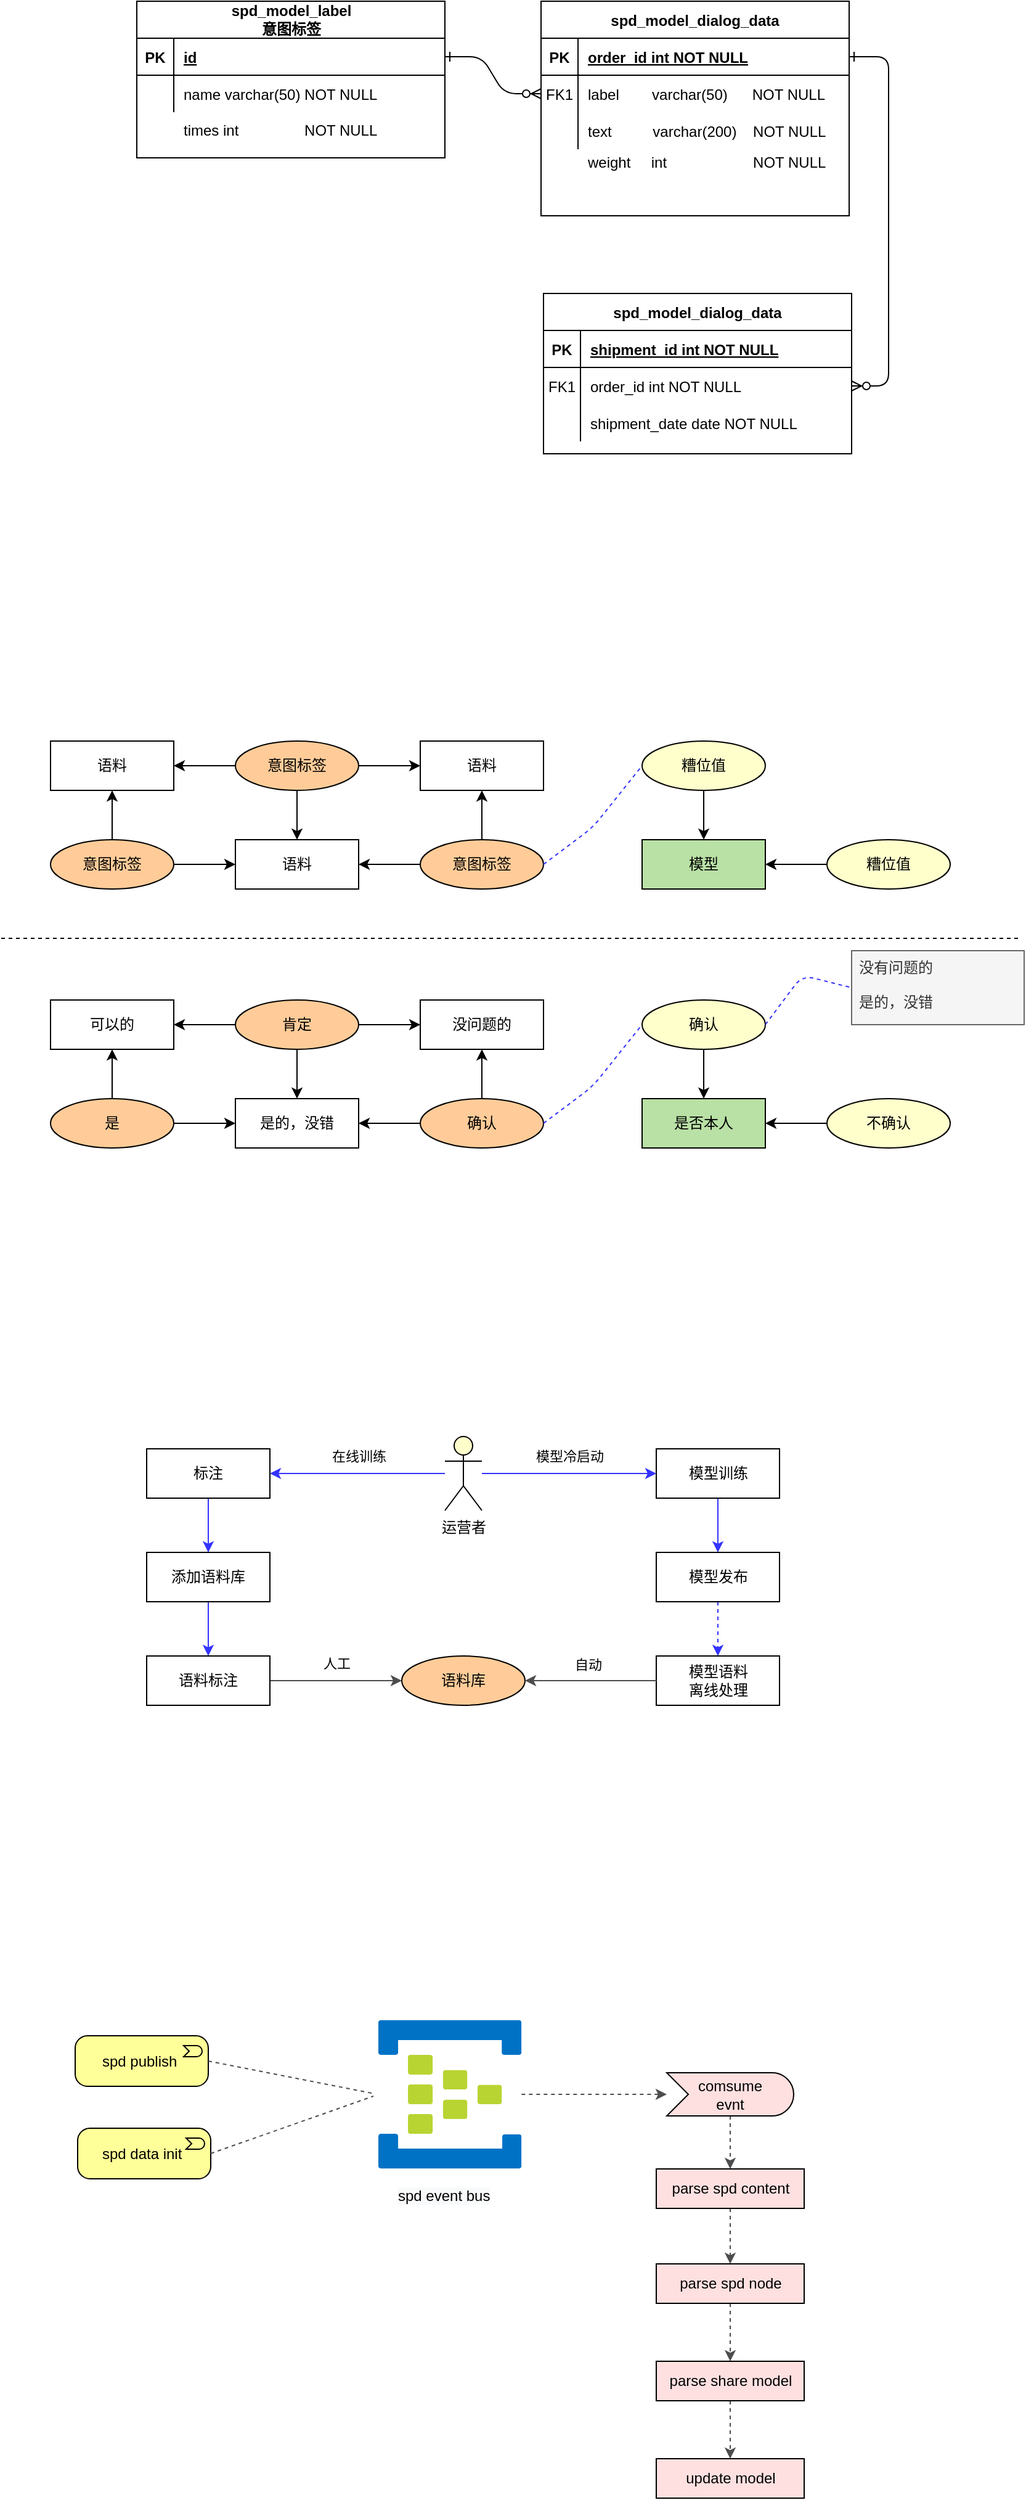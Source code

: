 <mxfile version="13.6.2" type="github">
  <diagram id="R2lEEEUBdFMjLlhIrx00" name="Page-1">
    <mxGraphModel dx="1426" dy="914" grid="0" gridSize="10" guides="1" tooltips="1" connect="1" arrows="1" fold="1" page="1" pageScale="1" pageWidth="850" pageHeight="1100" math="0" shadow="0" extFonts="Permanent Marker^https://fonts.googleapis.com/css?family=Permanent+Marker">
      <root>
        <mxCell id="0" />
        <mxCell id="1" parent="0" />
        <mxCell id="C-vyLk0tnHw3VtMMgP7b-1" value="" style="edgeStyle=entityRelationEdgeStyle;endArrow=ERzeroToMany;startArrow=ERone;endFill=1;startFill=0;" parent="1" source="C-vyLk0tnHw3VtMMgP7b-24" target="C-vyLk0tnHw3VtMMgP7b-6" edge="1">
          <mxGeometry width="100" height="100" relative="1" as="geometry">
            <mxPoint x="340" y="720" as="sourcePoint" />
            <mxPoint x="440" y="620" as="targetPoint" />
          </mxGeometry>
        </mxCell>
        <mxCell id="C-vyLk0tnHw3VtMMgP7b-12" value="" style="edgeStyle=entityRelationEdgeStyle;endArrow=ERzeroToMany;startArrow=ERone;endFill=1;startFill=0;" parent="1" source="C-vyLk0tnHw3VtMMgP7b-3" target="C-vyLk0tnHw3VtMMgP7b-17" edge="1">
          <mxGeometry width="100" height="100" relative="1" as="geometry">
            <mxPoint x="400" y="180" as="sourcePoint" />
            <mxPoint x="460" y="205" as="targetPoint" />
          </mxGeometry>
        </mxCell>
        <mxCell id="C-vyLk0tnHw3VtMMgP7b-23" value="spd_model_label&lt;br&gt;意图标签" style="shape=table;startSize=30;container=1;collapsible=1;childLayout=tableLayout;fixedRows=1;rowLines=0;fontStyle=1;align=center;resizeLast=1;spacing=5;spacingTop=0;html=1;spacingBottom=0;" parent="1" vertex="1">
          <mxGeometry x="120" y="120" width="250" height="127" as="geometry" />
        </mxCell>
        <mxCell id="C-vyLk0tnHw3VtMMgP7b-24" value="" style="shape=partialRectangle;collapsible=0;dropTarget=0;pointerEvents=0;fillColor=none;points=[[0,0.5],[1,0.5]];portConstraint=eastwest;top=0;left=0;right=0;bottom=1;" parent="C-vyLk0tnHw3VtMMgP7b-23" vertex="1">
          <mxGeometry y="30" width="250" height="30" as="geometry" />
        </mxCell>
        <mxCell id="C-vyLk0tnHw3VtMMgP7b-25" value="PK" style="shape=partialRectangle;overflow=hidden;connectable=0;fillColor=none;top=0;left=0;bottom=0;right=0;fontStyle=1;" parent="C-vyLk0tnHw3VtMMgP7b-24" vertex="1">
          <mxGeometry width="30" height="30" as="geometry" />
        </mxCell>
        <mxCell id="C-vyLk0tnHw3VtMMgP7b-26" value="id" style="shape=partialRectangle;overflow=hidden;connectable=0;fillColor=none;top=0;left=0;bottom=0;right=0;align=left;spacingLeft=6;fontStyle=5;" parent="C-vyLk0tnHw3VtMMgP7b-24" vertex="1">
          <mxGeometry x="30" width="220" height="30" as="geometry" />
        </mxCell>
        <mxCell id="C-vyLk0tnHw3VtMMgP7b-27" value="" style="shape=partialRectangle;collapsible=0;dropTarget=0;pointerEvents=0;fillColor=none;points=[[0,0.5],[1,0.5]];portConstraint=eastwest;top=0;left=0;right=0;bottom=0;" parent="C-vyLk0tnHw3VtMMgP7b-23" vertex="1">
          <mxGeometry y="60" width="250" height="30" as="geometry" />
        </mxCell>
        <mxCell id="C-vyLk0tnHw3VtMMgP7b-28" value="" style="shape=partialRectangle;overflow=hidden;connectable=0;fillColor=none;top=0;left=0;bottom=0;right=0;" parent="C-vyLk0tnHw3VtMMgP7b-27" vertex="1">
          <mxGeometry width="30" height="30" as="geometry" />
        </mxCell>
        <mxCell id="C-vyLk0tnHw3VtMMgP7b-29" value="name varchar(50) NOT NULL" style="shape=partialRectangle;overflow=hidden;connectable=0;fillColor=none;top=0;left=0;bottom=0;right=0;align=left;spacingLeft=6;" parent="C-vyLk0tnHw3VtMMgP7b-27" vertex="1">
          <mxGeometry x="30" width="220" height="30" as="geometry" />
        </mxCell>
        <mxCell id="Qva0CkF_LmBE52HRVxiL-1" value="语料" style="whiteSpace=wrap;html=1;align=center;" vertex="1" parent="1">
          <mxGeometry x="200" y="800" width="100" height="40" as="geometry" />
        </mxCell>
        <mxCell id="Qva0CkF_LmBE52HRVxiL-3" style="edgeStyle=orthogonalEdgeStyle;rounded=0;orthogonalLoop=1;jettySize=auto;html=1;exitX=0.5;exitY=1;exitDx=0;exitDy=0;" edge="1" parent="1" source="Qva0CkF_LmBE52HRVxiL-2" target="Qva0CkF_LmBE52HRVxiL-1">
          <mxGeometry relative="1" as="geometry" />
        </mxCell>
        <mxCell id="Qva0CkF_LmBE52HRVxiL-8" value="" style="edgeStyle=orthogonalEdgeStyle;rounded=0;orthogonalLoop=1;jettySize=auto;html=1;" edge="1" parent="1" source="Qva0CkF_LmBE52HRVxiL-2" target="Qva0CkF_LmBE52HRVxiL-6">
          <mxGeometry relative="1" as="geometry" />
        </mxCell>
        <mxCell id="Qva0CkF_LmBE52HRVxiL-10" value="" style="edgeStyle=orthogonalEdgeStyle;rounded=0;orthogonalLoop=1;jettySize=auto;html=1;" edge="1" parent="1" source="Qva0CkF_LmBE52HRVxiL-2" target="Qva0CkF_LmBE52HRVxiL-9">
          <mxGeometry relative="1" as="geometry" />
        </mxCell>
        <mxCell id="Qva0CkF_LmBE52HRVxiL-2" value="意图标签" style="ellipse;whiteSpace=wrap;html=1;align=center;fillColor=#FFCC99;" vertex="1" parent="1">
          <mxGeometry x="200" y="720" width="100" height="40" as="geometry" />
        </mxCell>
        <mxCell id="Qva0CkF_LmBE52HRVxiL-5" value="" style="edgeStyle=orthogonalEdgeStyle;rounded=0;orthogonalLoop=1;jettySize=auto;html=1;" edge="1" parent="1" source="Qva0CkF_LmBE52HRVxiL-4" target="Qva0CkF_LmBE52HRVxiL-1">
          <mxGeometry relative="1" as="geometry" />
        </mxCell>
        <mxCell id="Qva0CkF_LmBE52HRVxiL-11" value="" style="edgeStyle=orthogonalEdgeStyle;rounded=0;orthogonalLoop=1;jettySize=auto;html=1;" edge="1" parent="1" source="Qva0CkF_LmBE52HRVxiL-4" target="Qva0CkF_LmBE52HRVxiL-9">
          <mxGeometry relative="1" as="geometry" />
        </mxCell>
        <mxCell id="Qva0CkF_LmBE52HRVxiL-4" value="意图标签" style="ellipse;whiteSpace=wrap;html=1;align=center;fillColor=#FFCC99;" vertex="1" parent="1">
          <mxGeometry x="350" y="800" width="100" height="40" as="geometry" />
        </mxCell>
        <mxCell id="Qva0CkF_LmBE52HRVxiL-6" value="语料" style="whiteSpace=wrap;html=1;align=center;" vertex="1" parent="1">
          <mxGeometry x="50" y="720" width="100" height="40" as="geometry" />
        </mxCell>
        <mxCell id="Qva0CkF_LmBE52HRVxiL-9" value="语料" style="whiteSpace=wrap;html=1;align=center;" vertex="1" parent="1">
          <mxGeometry x="350" y="720" width="100" height="40" as="geometry" />
        </mxCell>
        <mxCell id="Qva0CkF_LmBE52HRVxiL-13" value="" style="edgeStyle=orthogonalEdgeStyle;rounded=0;orthogonalLoop=1;jettySize=auto;html=1;" edge="1" parent="1" source="Qva0CkF_LmBE52HRVxiL-12" target="Qva0CkF_LmBE52HRVxiL-1">
          <mxGeometry relative="1" as="geometry" />
        </mxCell>
        <mxCell id="Qva0CkF_LmBE52HRVxiL-14" value="" style="edgeStyle=orthogonalEdgeStyle;rounded=0;orthogonalLoop=1;jettySize=auto;html=1;" edge="1" parent="1" source="Qva0CkF_LmBE52HRVxiL-12" target="Qva0CkF_LmBE52HRVxiL-6">
          <mxGeometry relative="1" as="geometry" />
        </mxCell>
        <mxCell id="Qva0CkF_LmBE52HRVxiL-12" value="意图标签" style="ellipse;whiteSpace=wrap;html=1;align=center;fillColor=#FFCC99;" vertex="1" parent="1">
          <mxGeometry x="50" y="800" width="100" height="40" as="geometry" />
        </mxCell>
        <mxCell id="Qva0CkF_LmBE52HRVxiL-15" value="是的，没错" style="whiteSpace=wrap;html=1;align=center;" vertex="1" parent="1">
          <mxGeometry x="200" y="1010" width="100" height="40" as="geometry" />
        </mxCell>
        <mxCell id="Qva0CkF_LmBE52HRVxiL-16" style="edgeStyle=orthogonalEdgeStyle;rounded=0;orthogonalLoop=1;jettySize=auto;html=1;exitX=0.5;exitY=1;exitDx=0;exitDy=0;" edge="1" parent="1" source="Qva0CkF_LmBE52HRVxiL-19" target="Qva0CkF_LmBE52HRVxiL-15">
          <mxGeometry relative="1" as="geometry" />
        </mxCell>
        <mxCell id="Qva0CkF_LmBE52HRVxiL-17" value="" style="edgeStyle=orthogonalEdgeStyle;rounded=0;orthogonalLoop=1;jettySize=auto;html=1;" edge="1" parent="1" source="Qva0CkF_LmBE52HRVxiL-19" target="Qva0CkF_LmBE52HRVxiL-23">
          <mxGeometry relative="1" as="geometry" />
        </mxCell>
        <mxCell id="Qva0CkF_LmBE52HRVxiL-18" value="" style="edgeStyle=orthogonalEdgeStyle;rounded=0;orthogonalLoop=1;jettySize=auto;html=1;" edge="1" parent="1" source="Qva0CkF_LmBE52HRVxiL-19" target="Qva0CkF_LmBE52HRVxiL-24">
          <mxGeometry relative="1" as="geometry" />
        </mxCell>
        <mxCell id="Qva0CkF_LmBE52HRVxiL-19" value="肯定" style="ellipse;whiteSpace=wrap;html=1;align=center;fillColor=#FFCC99;" vertex="1" parent="1">
          <mxGeometry x="200" y="930" width="100" height="40" as="geometry" />
        </mxCell>
        <mxCell id="Qva0CkF_LmBE52HRVxiL-20" value="" style="edgeStyle=orthogonalEdgeStyle;rounded=0;orthogonalLoop=1;jettySize=auto;html=1;" edge="1" parent="1" source="Qva0CkF_LmBE52HRVxiL-22" target="Qva0CkF_LmBE52HRVxiL-15">
          <mxGeometry relative="1" as="geometry" />
        </mxCell>
        <mxCell id="Qva0CkF_LmBE52HRVxiL-21" value="" style="edgeStyle=orthogonalEdgeStyle;rounded=0;orthogonalLoop=1;jettySize=auto;html=1;" edge="1" parent="1" source="Qva0CkF_LmBE52HRVxiL-22" target="Qva0CkF_LmBE52HRVxiL-24">
          <mxGeometry relative="1" as="geometry" />
        </mxCell>
        <mxCell id="Qva0CkF_LmBE52HRVxiL-22" value="确认" style="ellipse;whiteSpace=wrap;html=1;align=center;fillColor=#FFCC99;" vertex="1" parent="1">
          <mxGeometry x="350" y="1010" width="100" height="40" as="geometry" />
        </mxCell>
        <mxCell id="Qva0CkF_LmBE52HRVxiL-23" value="可以的" style="whiteSpace=wrap;html=1;align=center;" vertex="1" parent="1">
          <mxGeometry x="50" y="930" width="100" height="40" as="geometry" />
        </mxCell>
        <mxCell id="Qva0CkF_LmBE52HRVxiL-24" value="没问题的" style="whiteSpace=wrap;html=1;align=center;" vertex="1" parent="1">
          <mxGeometry x="350" y="930" width="100" height="40" as="geometry" />
        </mxCell>
        <mxCell id="Qva0CkF_LmBE52HRVxiL-25" value="" style="edgeStyle=orthogonalEdgeStyle;rounded=0;orthogonalLoop=1;jettySize=auto;html=1;" edge="1" parent="1" source="Qva0CkF_LmBE52HRVxiL-27" target="Qva0CkF_LmBE52HRVxiL-15">
          <mxGeometry relative="1" as="geometry" />
        </mxCell>
        <mxCell id="Qva0CkF_LmBE52HRVxiL-26" value="" style="edgeStyle=orthogonalEdgeStyle;rounded=0;orthogonalLoop=1;jettySize=auto;html=1;" edge="1" parent="1" source="Qva0CkF_LmBE52HRVxiL-27" target="Qva0CkF_LmBE52HRVxiL-23">
          <mxGeometry relative="1" as="geometry" />
        </mxCell>
        <mxCell id="Qva0CkF_LmBE52HRVxiL-27" value="是" style="ellipse;whiteSpace=wrap;html=1;align=center;fillColor=#FFCC99;" vertex="1" parent="1">
          <mxGeometry x="50" y="1010" width="100" height="40" as="geometry" />
        </mxCell>
        <mxCell id="Qva0CkF_LmBE52HRVxiL-28" value="" style="endArrow=none;dashed=1;html=1;" edge="1" parent="1">
          <mxGeometry width="50" height="50" relative="1" as="geometry">
            <mxPoint x="10" y="880" as="sourcePoint" />
            <mxPoint x="837" y="880" as="targetPoint" />
          </mxGeometry>
        </mxCell>
        <mxCell id="Qva0CkF_LmBE52HRVxiL-29" value="模型" style="whiteSpace=wrap;html=1;align=center;fillColor=#B9E0A5;" vertex="1" parent="1">
          <mxGeometry x="530" y="800" width="100" height="40" as="geometry" />
        </mxCell>
        <mxCell id="Qva0CkF_LmBE52HRVxiL-31" value="" style="edgeStyle=orthogonalEdgeStyle;rounded=0;orthogonalLoop=1;jettySize=auto;html=1;" edge="1" parent="1" source="Qva0CkF_LmBE52HRVxiL-30" target="Qva0CkF_LmBE52HRVxiL-29">
          <mxGeometry relative="1" as="geometry" />
        </mxCell>
        <mxCell id="Qva0CkF_LmBE52HRVxiL-30" value="糟位值" style="ellipse;whiteSpace=wrap;html=1;align=center;fillColor=#FFFFCC;" vertex="1" parent="1">
          <mxGeometry x="530" y="720" width="100" height="40" as="geometry" />
        </mxCell>
        <mxCell id="Qva0CkF_LmBE52HRVxiL-36" value="" style="edgeStyle=orthogonalEdgeStyle;rounded=0;orthogonalLoop=1;jettySize=auto;html=1;" edge="1" parent="1" source="Qva0CkF_LmBE52HRVxiL-34" target="Qva0CkF_LmBE52HRVxiL-29">
          <mxGeometry relative="1" as="geometry" />
        </mxCell>
        <mxCell id="Qva0CkF_LmBE52HRVxiL-34" value="糟位值" style="ellipse;whiteSpace=wrap;html=1;align=center;fillColor=#FFFFCC;" vertex="1" parent="1">
          <mxGeometry x="680" y="800" width="100" height="40" as="geometry" />
        </mxCell>
        <mxCell id="Qva0CkF_LmBE52HRVxiL-37" value="" style="endArrow=none;dashed=1;html=1;entryX=0;entryY=0.5;entryDx=0;entryDy=0;exitX=1;exitY=0.5;exitDx=0;exitDy=0;strokeColor=#3333FF;" edge="1" parent="1" source="Qva0CkF_LmBE52HRVxiL-4" target="Qva0CkF_LmBE52HRVxiL-30">
          <mxGeometry width="50" height="50" relative="1" as="geometry">
            <mxPoint x="470" y="860" as="sourcePoint" />
            <mxPoint x="300" y="830" as="targetPoint" />
            <Array as="points">
              <mxPoint x="490" y="790" />
            </Array>
          </mxGeometry>
        </mxCell>
        <mxCell id="Qva0CkF_LmBE52HRVxiL-38" value="是否本人" style="whiteSpace=wrap;html=1;align=center;fillColor=#B9E0A5;" vertex="1" parent="1">
          <mxGeometry x="530" y="1010" width="100" height="40" as="geometry" />
        </mxCell>
        <mxCell id="Qva0CkF_LmBE52HRVxiL-39" value="" style="edgeStyle=orthogonalEdgeStyle;rounded=0;orthogonalLoop=1;jettySize=auto;html=1;" edge="1" parent="1" source="Qva0CkF_LmBE52HRVxiL-40" target="Qva0CkF_LmBE52HRVxiL-38">
          <mxGeometry relative="1" as="geometry" />
        </mxCell>
        <mxCell id="Qva0CkF_LmBE52HRVxiL-40" value="确认" style="ellipse;whiteSpace=wrap;html=1;align=center;fillColor=#FFFFCC;" vertex="1" parent="1">
          <mxGeometry x="530" y="930" width="100" height="40" as="geometry" />
        </mxCell>
        <mxCell id="Qva0CkF_LmBE52HRVxiL-41" value="" style="edgeStyle=orthogonalEdgeStyle;rounded=0;orthogonalLoop=1;jettySize=auto;html=1;" edge="1" parent="1" source="Qva0CkF_LmBE52HRVxiL-42" target="Qva0CkF_LmBE52HRVxiL-38">
          <mxGeometry relative="1" as="geometry" />
        </mxCell>
        <mxCell id="Qva0CkF_LmBE52HRVxiL-42" value="不确认" style="ellipse;whiteSpace=wrap;html=1;align=center;fillColor=#FFFFCC;" vertex="1" parent="1">
          <mxGeometry x="680" y="1010" width="100" height="40" as="geometry" />
        </mxCell>
        <mxCell id="Qva0CkF_LmBE52HRVxiL-43" value="" style="endArrow=none;dashed=1;html=1;entryX=0;entryY=0.5;entryDx=0;entryDy=0;exitX=1;exitY=0.5;exitDx=0;exitDy=0;strokeColor=#3333FF;" edge="1" parent="1">
          <mxGeometry width="50" height="50" relative="1" as="geometry">
            <mxPoint x="450" y="1030" as="sourcePoint" />
            <mxPoint x="530" y="950" as="targetPoint" />
            <Array as="points">
              <mxPoint x="490" y="1000" />
            </Array>
          </mxGeometry>
        </mxCell>
        <mxCell id="Qva0CkF_LmBE52HRVxiL-44" value="没有问题的&#xa;&#xa;是的，没错" style="text;strokeColor=#666666;fillColor=#f5f5f5;spacingLeft=4;spacingRight=4;overflow=hidden;rotatable=0;points=[[0,0.5],[1,0.5]];portConstraint=eastwest;fontSize=12;fontColor=#333333;" vertex="1" parent="1">
          <mxGeometry x="700" y="890" width="140" height="60" as="geometry" />
        </mxCell>
        <mxCell id="Qva0CkF_LmBE52HRVxiL-45" value="" style="endArrow=none;dashed=1;html=1;entryX=0;entryY=0.5;entryDx=0;entryDy=0;exitX=1;exitY=0.5;exitDx=0;exitDy=0;strokeColor=#3333FF;" edge="1" parent="1" source="Qva0CkF_LmBE52HRVxiL-40" target="Qva0CkF_LmBE52HRVxiL-44">
          <mxGeometry width="50" height="50" relative="1" as="geometry">
            <mxPoint x="620" y="940" as="sourcePoint" />
            <mxPoint x="700" y="860" as="targetPoint" />
            <Array as="points">
              <mxPoint x="660" y="910" />
            </Array>
          </mxGeometry>
        </mxCell>
        <mxCell id="Qva0CkF_LmBE52HRVxiL-52" value="" style="edgeStyle=orthogonalEdgeStyle;rounded=0;orthogonalLoop=1;jettySize=auto;html=1;strokeColor=#3333FF;" edge="1" parent="1" source="Qva0CkF_LmBE52HRVxiL-46" target="Qva0CkF_LmBE52HRVxiL-51">
          <mxGeometry relative="1" as="geometry" />
        </mxCell>
        <mxCell id="C-vyLk0tnHw3VtMMgP7b-13" value="spd_model_dialog_data" style="shape=table;startSize=30;container=1;collapsible=1;childLayout=tableLayout;fixedRows=1;rowLines=0;fontStyle=1;align=center;resizeLast=1;" parent="1" vertex="1">
          <mxGeometry x="450" y="357" width="250" height="130" as="geometry" />
        </mxCell>
        <mxCell id="C-vyLk0tnHw3VtMMgP7b-14" value="" style="shape=partialRectangle;collapsible=0;dropTarget=0;pointerEvents=0;fillColor=none;points=[[0,0.5],[1,0.5]];portConstraint=eastwest;top=0;left=0;right=0;bottom=1;" parent="C-vyLk0tnHw3VtMMgP7b-13" vertex="1">
          <mxGeometry y="30" width="250" height="30" as="geometry" />
        </mxCell>
        <mxCell id="C-vyLk0tnHw3VtMMgP7b-15" value="PK" style="shape=partialRectangle;overflow=hidden;connectable=0;fillColor=none;top=0;left=0;bottom=0;right=0;fontStyle=1;" parent="C-vyLk0tnHw3VtMMgP7b-14" vertex="1">
          <mxGeometry width="30" height="30" as="geometry" />
        </mxCell>
        <mxCell id="C-vyLk0tnHw3VtMMgP7b-16" value="shipment_id int NOT NULL " style="shape=partialRectangle;overflow=hidden;connectable=0;fillColor=none;top=0;left=0;bottom=0;right=0;align=left;spacingLeft=6;fontStyle=5;" parent="C-vyLk0tnHw3VtMMgP7b-14" vertex="1">
          <mxGeometry x="30" width="220" height="30" as="geometry" />
        </mxCell>
        <mxCell id="C-vyLk0tnHw3VtMMgP7b-17" value="" style="shape=partialRectangle;collapsible=0;dropTarget=0;pointerEvents=0;fillColor=none;points=[[0,0.5],[1,0.5]];portConstraint=eastwest;top=0;left=0;right=0;bottom=0;" parent="C-vyLk0tnHw3VtMMgP7b-13" vertex="1">
          <mxGeometry y="60" width="250" height="30" as="geometry" />
        </mxCell>
        <mxCell id="C-vyLk0tnHw3VtMMgP7b-18" value="FK1" style="shape=partialRectangle;overflow=hidden;connectable=0;fillColor=none;top=0;left=0;bottom=0;right=0;" parent="C-vyLk0tnHw3VtMMgP7b-17" vertex="1">
          <mxGeometry width="30" height="30" as="geometry" />
        </mxCell>
        <mxCell id="C-vyLk0tnHw3VtMMgP7b-19" value="order_id int NOT NULL" style="shape=partialRectangle;overflow=hidden;connectable=0;fillColor=none;top=0;left=0;bottom=0;right=0;align=left;spacingLeft=6;" parent="C-vyLk0tnHw3VtMMgP7b-17" vertex="1">
          <mxGeometry x="30" width="220" height="30" as="geometry" />
        </mxCell>
        <mxCell id="C-vyLk0tnHw3VtMMgP7b-20" value="" style="shape=partialRectangle;collapsible=0;dropTarget=0;pointerEvents=0;fillColor=none;points=[[0,0.5],[1,0.5]];portConstraint=eastwest;top=0;left=0;right=0;bottom=0;" parent="C-vyLk0tnHw3VtMMgP7b-13" vertex="1">
          <mxGeometry y="90" width="250" height="30" as="geometry" />
        </mxCell>
        <mxCell id="C-vyLk0tnHw3VtMMgP7b-21" value="" style="shape=partialRectangle;overflow=hidden;connectable=0;fillColor=none;top=0;left=0;bottom=0;right=0;" parent="C-vyLk0tnHw3VtMMgP7b-20" vertex="1">
          <mxGeometry width="30" height="30" as="geometry" />
        </mxCell>
        <mxCell id="C-vyLk0tnHw3VtMMgP7b-22" value="shipment_date date NOT NULL" style="shape=partialRectangle;overflow=hidden;connectable=0;fillColor=none;top=0;left=0;bottom=0;right=0;align=left;spacingLeft=6;" parent="C-vyLk0tnHw3VtMMgP7b-20" vertex="1">
          <mxGeometry x="30" width="220" height="30" as="geometry" />
        </mxCell>
        <mxCell id="C-vyLk0tnHw3VtMMgP7b-2" value="spd_model_dialog_data" style="shape=table;startSize=30;container=1;collapsible=1;childLayout=tableLayout;fixedRows=1;rowLines=0;fontStyle=1;align=center;resizeLast=1;" parent="1" vertex="1">
          <mxGeometry x="448" y="120" width="250" height="174" as="geometry">
            <mxRectangle x="448" y="120" width="164" height="30" as="alternateBounds" />
          </mxGeometry>
        </mxCell>
        <mxCell id="C-vyLk0tnHw3VtMMgP7b-3" value="" style="shape=partialRectangle;collapsible=0;dropTarget=0;pointerEvents=0;fillColor=none;points=[[0,0.5],[1,0.5]];portConstraint=eastwest;top=0;left=0;right=0;bottom=1;" parent="C-vyLk0tnHw3VtMMgP7b-2" vertex="1">
          <mxGeometry y="30" width="250" height="30" as="geometry" />
        </mxCell>
        <mxCell id="C-vyLk0tnHw3VtMMgP7b-4" value="PK" style="shape=partialRectangle;overflow=hidden;connectable=0;fillColor=none;top=0;left=0;bottom=0;right=0;fontStyle=1;" parent="C-vyLk0tnHw3VtMMgP7b-3" vertex="1">
          <mxGeometry width="30" height="30" as="geometry" />
        </mxCell>
        <mxCell id="C-vyLk0tnHw3VtMMgP7b-5" value="order_id int NOT NULL " style="shape=partialRectangle;overflow=hidden;connectable=0;fillColor=none;top=0;left=0;bottom=0;right=0;align=left;spacingLeft=6;fontStyle=5;" parent="C-vyLk0tnHw3VtMMgP7b-3" vertex="1">
          <mxGeometry x="30" width="220" height="30" as="geometry" />
        </mxCell>
        <mxCell id="C-vyLk0tnHw3VtMMgP7b-6" value="" style="shape=partialRectangle;collapsible=0;dropTarget=0;pointerEvents=0;fillColor=none;points=[[0,0.5],[1,0.5]];portConstraint=eastwest;top=0;left=0;right=0;bottom=0;" parent="C-vyLk0tnHw3VtMMgP7b-2" vertex="1">
          <mxGeometry y="60" width="250" height="30" as="geometry" />
        </mxCell>
        <mxCell id="C-vyLk0tnHw3VtMMgP7b-7" value="FK1" style="shape=partialRectangle;overflow=hidden;connectable=0;fillColor=none;top=0;left=0;bottom=0;right=0;" parent="C-vyLk0tnHw3VtMMgP7b-6" vertex="1">
          <mxGeometry width="30" height="30" as="geometry" />
        </mxCell>
        <mxCell id="C-vyLk0tnHw3VtMMgP7b-8" value="label        varchar(50)      NOT NULL" style="shape=partialRectangle;overflow=hidden;connectable=0;fillColor=none;top=0;left=0;bottom=0;right=0;align=left;spacingLeft=6;" parent="C-vyLk0tnHw3VtMMgP7b-6" vertex="1">
          <mxGeometry x="30" width="220" height="30" as="geometry" />
        </mxCell>
        <mxCell id="C-vyLk0tnHw3VtMMgP7b-9" value="" style="shape=partialRectangle;collapsible=0;dropTarget=0;pointerEvents=0;fillColor=none;points=[[0,0.5],[1,0.5]];portConstraint=eastwest;top=0;left=0;right=0;bottom=0;" parent="C-vyLk0tnHw3VtMMgP7b-2" vertex="1">
          <mxGeometry y="90" width="250" height="30" as="geometry" />
        </mxCell>
        <mxCell id="C-vyLk0tnHw3VtMMgP7b-10" value="" style="shape=partialRectangle;overflow=hidden;connectable=0;fillColor=none;top=0;left=0;bottom=0;right=0;" parent="C-vyLk0tnHw3VtMMgP7b-9" vertex="1">
          <mxGeometry width="30" height="30" as="geometry" />
        </mxCell>
        <mxCell id="C-vyLk0tnHw3VtMMgP7b-11" value="text          varchar(200)    NOT NULL" style="shape=partialRectangle;overflow=hidden;connectable=0;fillColor=none;top=0;left=0;bottom=0;right=0;align=left;spacingLeft=6;" parent="C-vyLk0tnHw3VtMMgP7b-9" vertex="1">
          <mxGeometry x="30" width="220" height="30" as="geometry" />
        </mxCell>
        <mxCell id="Qva0CkF_LmBE52HRVxiL-46" value="标注" style="whiteSpace=wrap;html=1;align=center;" vertex="1" parent="1">
          <mxGeometry x="128" y="1294" width="100" height="40" as="geometry" />
        </mxCell>
        <mxCell id="Qva0CkF_LmBE52HRVxiL-50" value="" style="edgeStyle=orthogonalEdgeStyle;rounded=0;orthogonalLoop=1;jettySize=auto;html=1;strokeColor=#3333FF;" edge="1" parent="1" source="Qva0CkF_LmBE52HRVxiL-47" target="Qva0CkF_LmBE52HRVxiL-48">
          <mxGeometry relative="1" as="geometry" />
        </mxCell>
        <mxCell id="Qva0CkF_LmBE52HRVxiL-47" value="模型训练" style="whiteSpace=wrap;html=1;align=center;" vertex="1" parent="1">
          <mxGeometry x="541.5" y="1294" width="100" height="40" as="geometry" />
        </mxCell>
        <mxCell id="Qva0CkF_LmBE52HRVxiL-59" value="" style="edgeStyle=orthogonalEdgeStyle;rounded=0;orthogonalLoop=1;jettySize=auto;html=1;strokeColor=#3333FF;dashed=1;" edge="1" parent="1" source="Qva0CkF_LmBE52HRVxiL-48" target="Qva0CkF_LmBE52HRVxiL-58">
          <mxGeometry relative="1" as="geometry" />
        </mxCell>
        <mxCell id="Qva0CkF_LmBE52HRVxiL-48" value="模型发布" style="whiteSpace=wrap;html=1;align=center;" vertex="1" parent="1">
          <mxGeometry x="541.5" y="1378" width="100" height="40" as="geometry" />
        </mxCell>
        <mxCell id="Qva0CkF_LmBE52HRVxiL-54" value="" style="edgeStyle=orthogonalEdgeStyle;rounded=0;orthogonalLoop=1;jettySize=auto;html=1;strokeColor=#3333FF;" edge="1" parent="1" source="Qva0CkF_LmBE52HRVxiL-51" target="Qva0CkF_LmBE52HRVxiL-53">
          <mxGeometry relative="1" as="geometry" />
        </mxCell>
        <mxCell id="Qva0CkF_LmBE52HRVxiL-51" value="添加语料库" style="whiteSpace=wrap;html=1;align=center;" vertex="1" parent="1">
          <mxGeometry x="128" y="1378" width="100" height="40" as="geometry" />
        </mxCell>
        <mxCell id="Qva0CkF_LmBE52HRVxiL-56" value="" style="edgeStyle=orthogonalEdgeStyle;rounded=0;orthogonalLoop=1;jettySize=auto;html=1;strokeColor=#4D4D4D;" edge="1" parent="1" source="Qva0CkF_LmBE52HRVxiL-53" target="Qva0CkF_LmBE52HRVxiL-55">
          <mxGeometry relative="1" as="geometry" />
        </mxCell>
        <mxCell id="Qva0CkF_LmBE52HRVxiL-62" value="人工" style="edgeLabel;html=1;align=center;verticalAlign=middle;resizable=0;points=[];" vertex="1" connectable="0" parent="Qva0CkF_LmBE52HRVxiL-56">
          <mxGeometry x="-0.028" y="-2" relative="1" as="geometry">
            <mxPoint x="2" y="-16" as="offset" />
          </mxGeometry>
        </mxCell>
        <mxCell id="Qva0CkF_LmBE52HRVxiL-53" value="语料标注" style="whiteSpace=wrap;html=1;align=center;" vertex="1" parent="1">
          <mxGeometry x="128" y="1462" width="100" height="40" as="geometry" />
        </mxCell>
        <mxCell id="Qva0CkF_LmBE52HRVxiL-55" value="语料库" style="ellipse;whiteSpace=wrap;html=1;align=center;fillColor=#FFCC99;" vertex="1" parent="1">
          <mxGeometry x="335" y="1462" width="100" height="40" as="geometry" />
        </mxCell>
        <mxCell id="Qva0CkF_LmBE52HRVxiL-58" value="模型语料&lt;br&gt;离线处理" style="whiteSpace=wrap;html=1;align=center;" vertex="1" parent="1">
          <mxGeometry x="541.5" y="1462" width="100" height="40" as="geometry" />
        </mxCell>
        <mxCell id="Qva0CkF_LmBE52HRVxiL-61" value="" style="edgeStyle=orthogonalEdgeStyle;rounded=0;orthogonalLoop=1;jettySize=auto;html=1;exitX=0;exitY=0.5;exitDx=0;exitDy=0;entryX=1;entryY=0.5;entryDx=0;entryDy=0;strokeColor=#4D4D4D;" edge="1" parent="1" source="Qva0CkF_LmBE52HRVxiL-58" target="Qva0CkF_LmBE52HRVxiL-55">
          <mxGeometry relative="1" as="geometry">
            <mxPoint x="574" y="1474" as="sourcePoint" />
            <mxPoint x="680" y="1474" as="targetPoint" />
          </mxGeometry>
        </mxCell>
        <mxCell id="Qva0CkF_LmBE52HRVxiL-63" value="自动" style="edgeLabel;html=1;align=center;verticalAlign=middle;resizable=0;points=[];" vertex="1" connectable="0" parent="Qva0CkF_LmBE52HRVxiL-61">
          <mxGeometry x="0.018" y="1" relative="1" as="geometry">
            <mxPoint x="-2" y="-14" as="offset" />
          </mxGeometry>
        </mxCell>
        <mxCell id="Qva0CkF_LmBE52HRVxiL-73" value="" style="edgeStyle=orthogonalEdgeStyle;rounded=0;orthogonalLoop=1;jettySize=auto;html=1;dashed=1;strokeColor=#4D4D4D;" edge="1" parent="1" source="Qva0CkF_LmBE52HRVxiL-64" target="Qva0CkF_LmBE52HRVxiL-71">
          <mxGeometry relative="1" as="geometry" />
        </mxCell>
        <mxCell id="Qva0CkF_LmBE52HRVxiL-64" value="" style="aspect=fixed;html=1;points=[];align=center;image;fontSize=12;image=img/lib/mscae/Event_Hubs.svg;fillColor=#FFFFCC;" vertex="1" parent="1">
          <mxGeometry x="316" y="1757" width="116.16" height="121" as="geometry" />
        </mxCell>
        <mxCell id="Qva0CkF_LmBE52HRVxiL-65" value="spd publish&amp;nbsp;" style="html=1;outlineConnect=0;whiteSpace=wrap;fillColor=#ffff99;shape=mxgraph.archimate3.application;appType=event;archiType=rounded;" vertex="1" parent="1">
          <mxGeometry x="70" y="1770" width="108" height="41" as="geometry" />
        </mxCell>
        <mxCell id="Qva0CkF_LmBE52HRVxiL-66" value="spd data init&amp;nbsp;" style="html=1;outlineConnect=0;whiteSpace=wrap;fillColor=#ffff99;shape=mxgraph.archimate3.application;appType=event;archiType=rounded;" vertex="1" parent="1">
          <mxGeometry x="72" y="1845" width="108" height="41" as="geometry" />
        </mxCell>
        <mxCell id="Qva0CkF_LmBE52HRVxiL-67" value="" style="endArrow=none;html=1;dashed=1;strokeColor=#4D4D4D;exitX=1;exitY=0.5;exitDx=0;exitDy=0;exitPerimeter=0;entryX=-0.026;entryY=0.496;entryDx=0;entryDy=0;entryPerimeter=0;" edge="1" parent="1" source="Qva0CkF_LmBE52HRVxiL-65" target="Qva0CkF_LmBE52HRVxiL-64">
          <mxGeometry width="50" height="50" relative="1" as="geometry">
            <mxPoint x="390" y="1853" as="sourcePoint" />
            <mxPoint x="440" y="1803" as="targetPoint" />
          </mxGeometry>
        </mxCell>
        <mxCell id="Qva0CkF_LmBE52HRVxiL-68" value="" style="endArrow=none;html=1;dashed=1;strokeColor=#4D4D4D;exitX=1;exitY=0.5;exitDx=0;exitDy=0;exitPerimeter=0;" edge="1" parent="1" source="Qva0CkF_LmBE52HRVxiL-66">
          <mxGeometry width="50" height="50" relative="1" as="geometry">
            <mxPoint x="233" y="1896" as="sourcePoint" />
            <mxPoint x="312" y="1819" as="targetPoint" />
          </mxGeometry>
        </mxCell>
        <mxCell id="Qva0CkF_LmBE52HRVxiL-69" value="&lt;span style=&quot;color: rgb(0 , 0 , 0) ; font-family: &amp;#34;helvetica&amp;#34; ; font-size: 12px ; font-style: normal ; font-weight: 400 ; letter-spacing: normal ; text-align: center ; text-indent: 0px ; text-transform: none ; word-spacing: 0px ; background-color: rgb(248 , 249 , 250) ; display: inline ; float: none&quot;&gt;spd event bus&lt;/span&gt;" style="text;whiteSpace=wrap;html=1;" vertex="1" parent="1">
          <mxGeometry x="330.08" y="1886" width="88" height="28" as="geometry" />
        </mxCell>
        <mxCell id="Qva0CkF_LmBE52HRVxiL-70" style="edgeStyle=orthogonalEdgeStyle;rounded=0;orthogonalLoop=1;jettySize=auto;html=1;exitX=0.5;exitY=1;exitDx=0;exitDy=0;dashed=1;strokeColor=#4D4D4D;" edge="1" parent="1" source="Qva0CkF_LmBE52HRVxiL-69" target="Qva0CkF_LmBE52HRVxiL-69">
          <mxGeometry relative="1" as="geometry" />
        </mxCell>
        <mxCell id="Qva0CkF_LmBE52HRVxiL-75" value="" style="edgeStyle=orthogonalEdgeStyle;rounded=0;orthogonalLoop=1;jettySize=auto;html=1;dashed=1;strokeColor=#4D4D4D;" edge="1" parent="1" source="Qva0CkF_LmBE52HRVxiL-71" target="Qva0CkF_LmBE52HRVxiL-74">
          <mxGeometry relative="1" as="geometry" />
        </mxCell>
        <mxCell id="Qva0CkF_LmBE52HRVxiL-71" value="comsume &lt;br&gt;evnt" style="html=1;outlineConnect=0;whiteSpace=wrap;fillColor=#FFE0E0;shape=mxgraph.archimate3.event;" vertex="1" parent="1">
          <mxGeometry x="550" y="1800" width="103" height="35" as="geometry" />
        </mxCell>
        <mxCell id="Qva0CkF_LmBE52HRVxiL-77" value="" style="edgeStyle=orthogonalEdgeStyle;rounded=0;orthogonalLoop=1;jettySize=auto;html=1;dashed=1;strokeColor=#4D4D4D;" edge="1" parent="1" source="Qva0CkF_LmBE52HRVxiL-74" target="Qva0CkF_LmBE52HRVxiL-76">
          <mxGeometry relative="1" as="geometry" />
        </mxCell>
        <mxCell id="Qva0CkF_LmBE52HRVxiL-74" value="parse spd content" style="whiteSpace=wrap;html=1;fillColor=#FFE0E0;" vertex="1" parent="1">
          <mxGeometry x="541.5" y="1878" width="120" height="32" as="geometry" />
        </mxCell>
        <mxCell id="Qva0CkF_LmBE52HRVxiL-79" value="" style="edgeStyle=orthogonalEdgeStyle;rounded=0;orthogonalLoop=1;jettySize=auto;html=1;dashed=1;strokeColor=#4D4D4D;" edge="1" parent="1" source="Qva0CkF_LmBE52HRVxiL-76" target="Qva0CkF_LmBE52HRVxiL-78">
          <mxGeometry relative="1" as="geometry" />
        </mxCell>
        <mxCell id="Qva0CkF_LmBE52HRVxiL-76" value="parse spd node" style="whiteSpace=wrap;html=1;fillColor=#FFE0E0;" vertex="1" parent="1">
          <mxGeometry x="541.5" y="1955" width="120" height="32" as="geometry" />
        </mxCell>
        <mxCell id="Qva0CkF_LmBE52HRVxiL-81" value="" style="edgeStyle=orthogonalEdgeStyle;rounded=0;orthogonalLoop=1;jettySize=auto;html=1;dashed=1;strokeColor=#4D4D4D;" edge="1" parent="1" source="Qva0CkF_LmBE52HRVxiL-78" target="Qva0CkF_LmBE52HRVxiL-80">
          <mxGeometry relative="1" as="geometry" />
        </mxCell>
        <mxCell id="Qva0CkF_LmBE52HRVxiL-78" value="parse share model" style="whiteSpace=wrap;html=1;fillColor=#FFE0E0;" vertex="1" parent="1">
          <mxGeometry x="541.5" y="2034" width="120" height="32" as="geometry" />
        </mxCell>
        <mxCell id="Qva0CkF_LmBE52HRVxiL-80" value="update model" style="whiteSpace=wrap;html=1;fillColor=#FFE0E0;" vertex="1" parent="1">
          <mxGeometry x="541.5" y="2113" width="120" height="32" as="geometry" />
        </mxCell>
        <mxCell id="Qva0CkF_LmBE52HRVxiL-83" value="运营者" style="shape=umlActor;verticalLabelPosition=bottom;verticalAlign=top;html=1;outlineConnect=0;fillColor=#FFFFCC;" vertex="1" parent="1">
          <mxGeometry x="370" y="1284" width="30" height="60" as="geometry" />
        </mxCell>
        <mxCell id="Qva0CkF_LmBE52HRVxiL-85" value="" style="edgeStyle=orthogonalEdgeStyle;rounded=0;orthogonalLoop=1;jettySize=auto;html=1;strokeColor=#3333FF;entryX=1;entryY=0.5;entryDx=0;entryDy=0;" edge="1" parent="1" source="Qva0CkF_LmBE52HRVxiL-83" target="Qva0CkF_LmBE52HRVxiL-46">
          <mxGeometry relative="1" as="geometry">
            <mxPoint x="188" y="1344" as="sourcePoint" />
            <mxPoint x="188" y="1388" as="targetPoint" />
          </mxGeometry>
        </mxCell>
        <mxCell id="Qva0CkF_LmBE52HRVxiL-87" value="在线训练" style="edgeLabel;html=1;align=center;verticalAlign=middle;resizable=0;points=[];" vertex="1" connectable="0" parent="Qva0CkF_LmBE52HRVxiL-85">
          <mxGeometry x="0.099" relative="1" as="geometry">
            <mxPoint x="8" y="-14" as="offset" />
          </mxGeometry>
        </mxCell>
        <mxCell id="Qva0CkF_LmBE52HRVxiL-86" value="" style="edgeStyle=orthogonalEdgeStyle;rounded=0;orthogonalLoop=1;jettySize=auto;html=1;strokeColor=#3333FF;entryX=0;entryY=0.5;entryDx=0;entryDy=0;" edge="1" parent="1" source="Qva0CkF_LmBE52HRVxiL-83" target="Qva0CkF_LmBE52HRVxiL-47">
          <mxGeometry relative="1" as="geometry">
            <mxPoint x="380" y="1324" as="sourcePoint" />
            <mxPoint x="238" y="1324" as="targetPoint" />
          </mxGeometry>
        </mxCell>
        <mxCell id="Qva0CkF_LmBE52HRVxiL-88" value="模型冷启动" style="edgeLabel;html=1;align=center;verticalAlign=middle;resizable=0;points=[];" vertex="1" connectable="0" parent="Qva0CkF_LmBE52HRVxiL-86">
          <mxGeometry x="0.004" y="2" relative="1" as="geometry">
            <mxPoint y="-12" as="offset" />
          </mxGeometry>
        </mxCell>
        <mxCell id="Qva0CkF_LmBE52HRVxiL-93" value="times int                NOT NULL" style="shape=partialRectangle;overflow=hidden;connectable=0;fillColor=none;top=0;left=0;bottom=0;right=0;align=left;spacingLeft=6;" vertex="1" parent="1">
          <mxGeometry x="150" y="209" width="220" height="30" as="geometry" />
        </mxCell>
        <mxCell id="Qva0CkF_LmBE52HRVxiL-98" value="weight     int                     NOT NULL" style="shape=partialRectangle;overflow=hidden;connectable=0;fillColor=none;top=0;left=0;bottom=0;right=0;align=left;spacingLeft=6;" vertex="1" parent="1">
          <mxGeometry x="478" y="235" width="220" height="30" as="geometry" />
        </mxCell>
      </root>
    </mxGraphModel>
  </diagram>
</mxfile>

